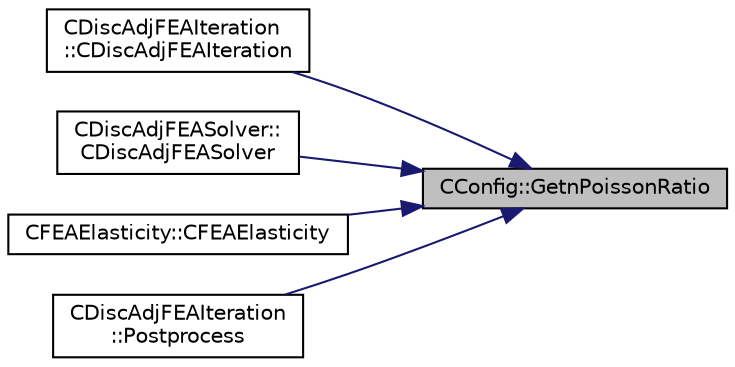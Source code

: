 digraph "CConfig::GetnPoissonRatio"
{
 // LATEX_PDF_SIZE
  edge [fontname="Helvetica",fontsize="10",labelfontname="Helvetica",labelfontsize="10"];
  node [fontname="Helvetica",fontsize="10",shape=record];
  rankdir="RL";
  Node1 [label="CConfig::GetnPoissonRatio",height=0.2,width=0.4,color="black", fillcolor="grey75", style="filled", fontcolor="black",tooltip="Get the number of different values for the Poisson ratio."];
  Node1 -> Node2 [dir="back",color="midnightblue",fontsize="10",style="solid",fontname="Helvetica"];
  Node2 [label="CDiscAdjFEAIteration\l::CDiscAdjFEAIteration",height=0.2,width=0.4,color="black", fillcolor="white", style="filled",URL="$classCDiscAdjFEAIteration.html#a8b896be02487c28280d35ccb6b41a4f9",tooltip="Constructor of the class."];
  Node1 -> Node3 [dir="back",color="midnightblue",fontsize="10",style="solid",fontname="Helvetica"];
  Node3 [label="CDiscAdjFEASolver::\lCDiscAdjFEASolver",height=0.2,width=0.4,color="black", fillcolor="white", style="filled",URL="$classCDiscAdjFEASolver.html#ae74a58b4ee4459687d1c4f4e0d0e15ff",tooltip=" "];
  Node1 -> Node4 [dir="back",color="midnightblue",fontsize="10",style="solid",fontname="Helvetica"];
  Node4 [label="CFEAElasticity::CFEAElasticity",height=0.2,width=0.4,color="black", fillcolor="white", style="filled",URL="$classCFEAElasticity.html#a0088de84f05e90911e4ef517e8523418",tooltip="Constructor of the class (overload)."];
  Node1 -> Node5 [dir="back",color="midnightblue",fontsize="10",style="solid",fontname="Helvetica"];
  Node5 [label="CDiscAdjFEAIteration\l::Postprocess",height=0.2,width=0.4,color="black", fillcolor="white", style="filled",URL="$classCDiscAdjFEAIteration.html#a6a77f8e02b0f5bad8421e22747e3cd81",tooltip="Postprocesses the discrete adjoint FEA problem before heading to another physics system or the next i..."];
}
